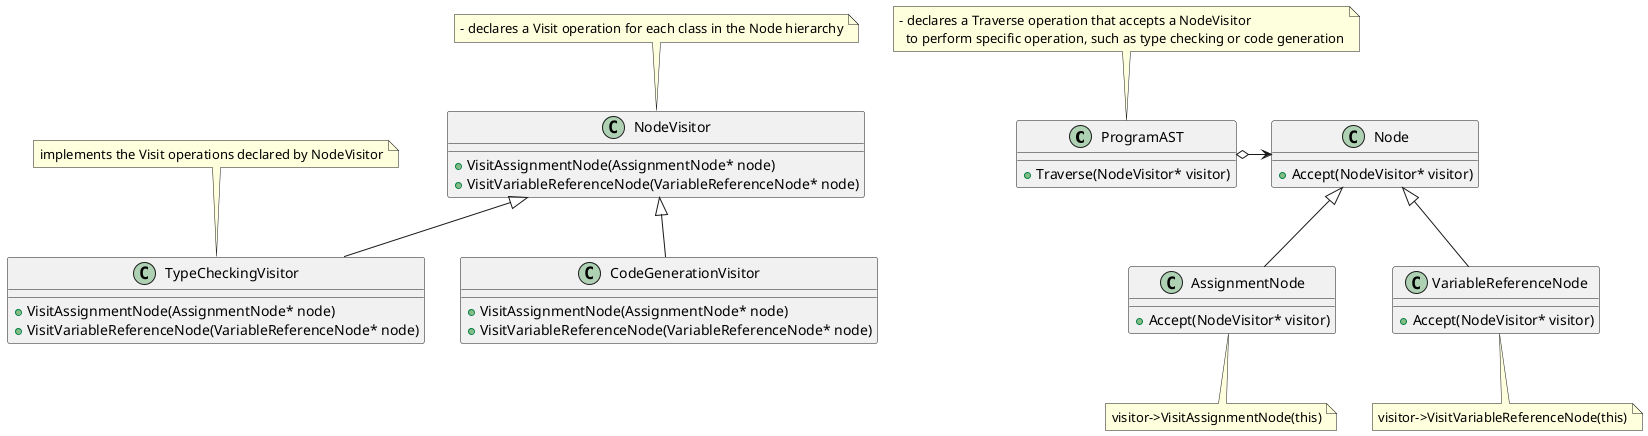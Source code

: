 @startuml visitor

ProgramAST o-r-> Node
AssignmentNode -u-|> Node
VariableReferenceNode -u-|> Node

TypeCheckingVisitor -u-|> NodeVisitor
CodeGenerationVisitor -u-|> NodeVisitor

class ProgramAST {
    + Traverse(NodeVisitor* visitor)
}
note top of ProgramAST
    - declares a Traverse operation that accepts a NodeVisitor 
      to perform specific operation, such as type checking or code generation
end note

class Node {
    + Accept(NodeVisitor* visitor)
}

class AssignmentNode {
    + Accept(NodeVisitor* visitor)
}
note bottom of AssignmentNode
    visitor->VisitAssignmentNode(this)
end note

class VariableReferenceNode {
    + Accept(NodeVisitor* visitor)
}
note bottom of VariableReferenceNode
    visitor->VisitVariableReferenceNode(this)
end note

class NodeVisitor {
    + VisitAssignmentNode(AssignmentNode* node)
    + VisitVariableReferenceNode(VariableReferenceNode* node)
}
note top of NodeVisitor
    - declares a Visit operation for each class in the Node hierarchy
end note

class TypeCheckingVisitor {
    + VisitAssignmentNode(AssignmentNode* node)
    + VisitVariableReferenceNode(VariableReferenceNode* node)
}
note top of TypeCheckingVisitor
    implements the Visit operations declared by NodeVisitor
end note

class CodeGenerationVisitor {
    + VisitAssignmentNode(AssignmentNode* node)
    + VisitVariableReferenceNode(VariableReferenceNode* node)
}

@enduml
